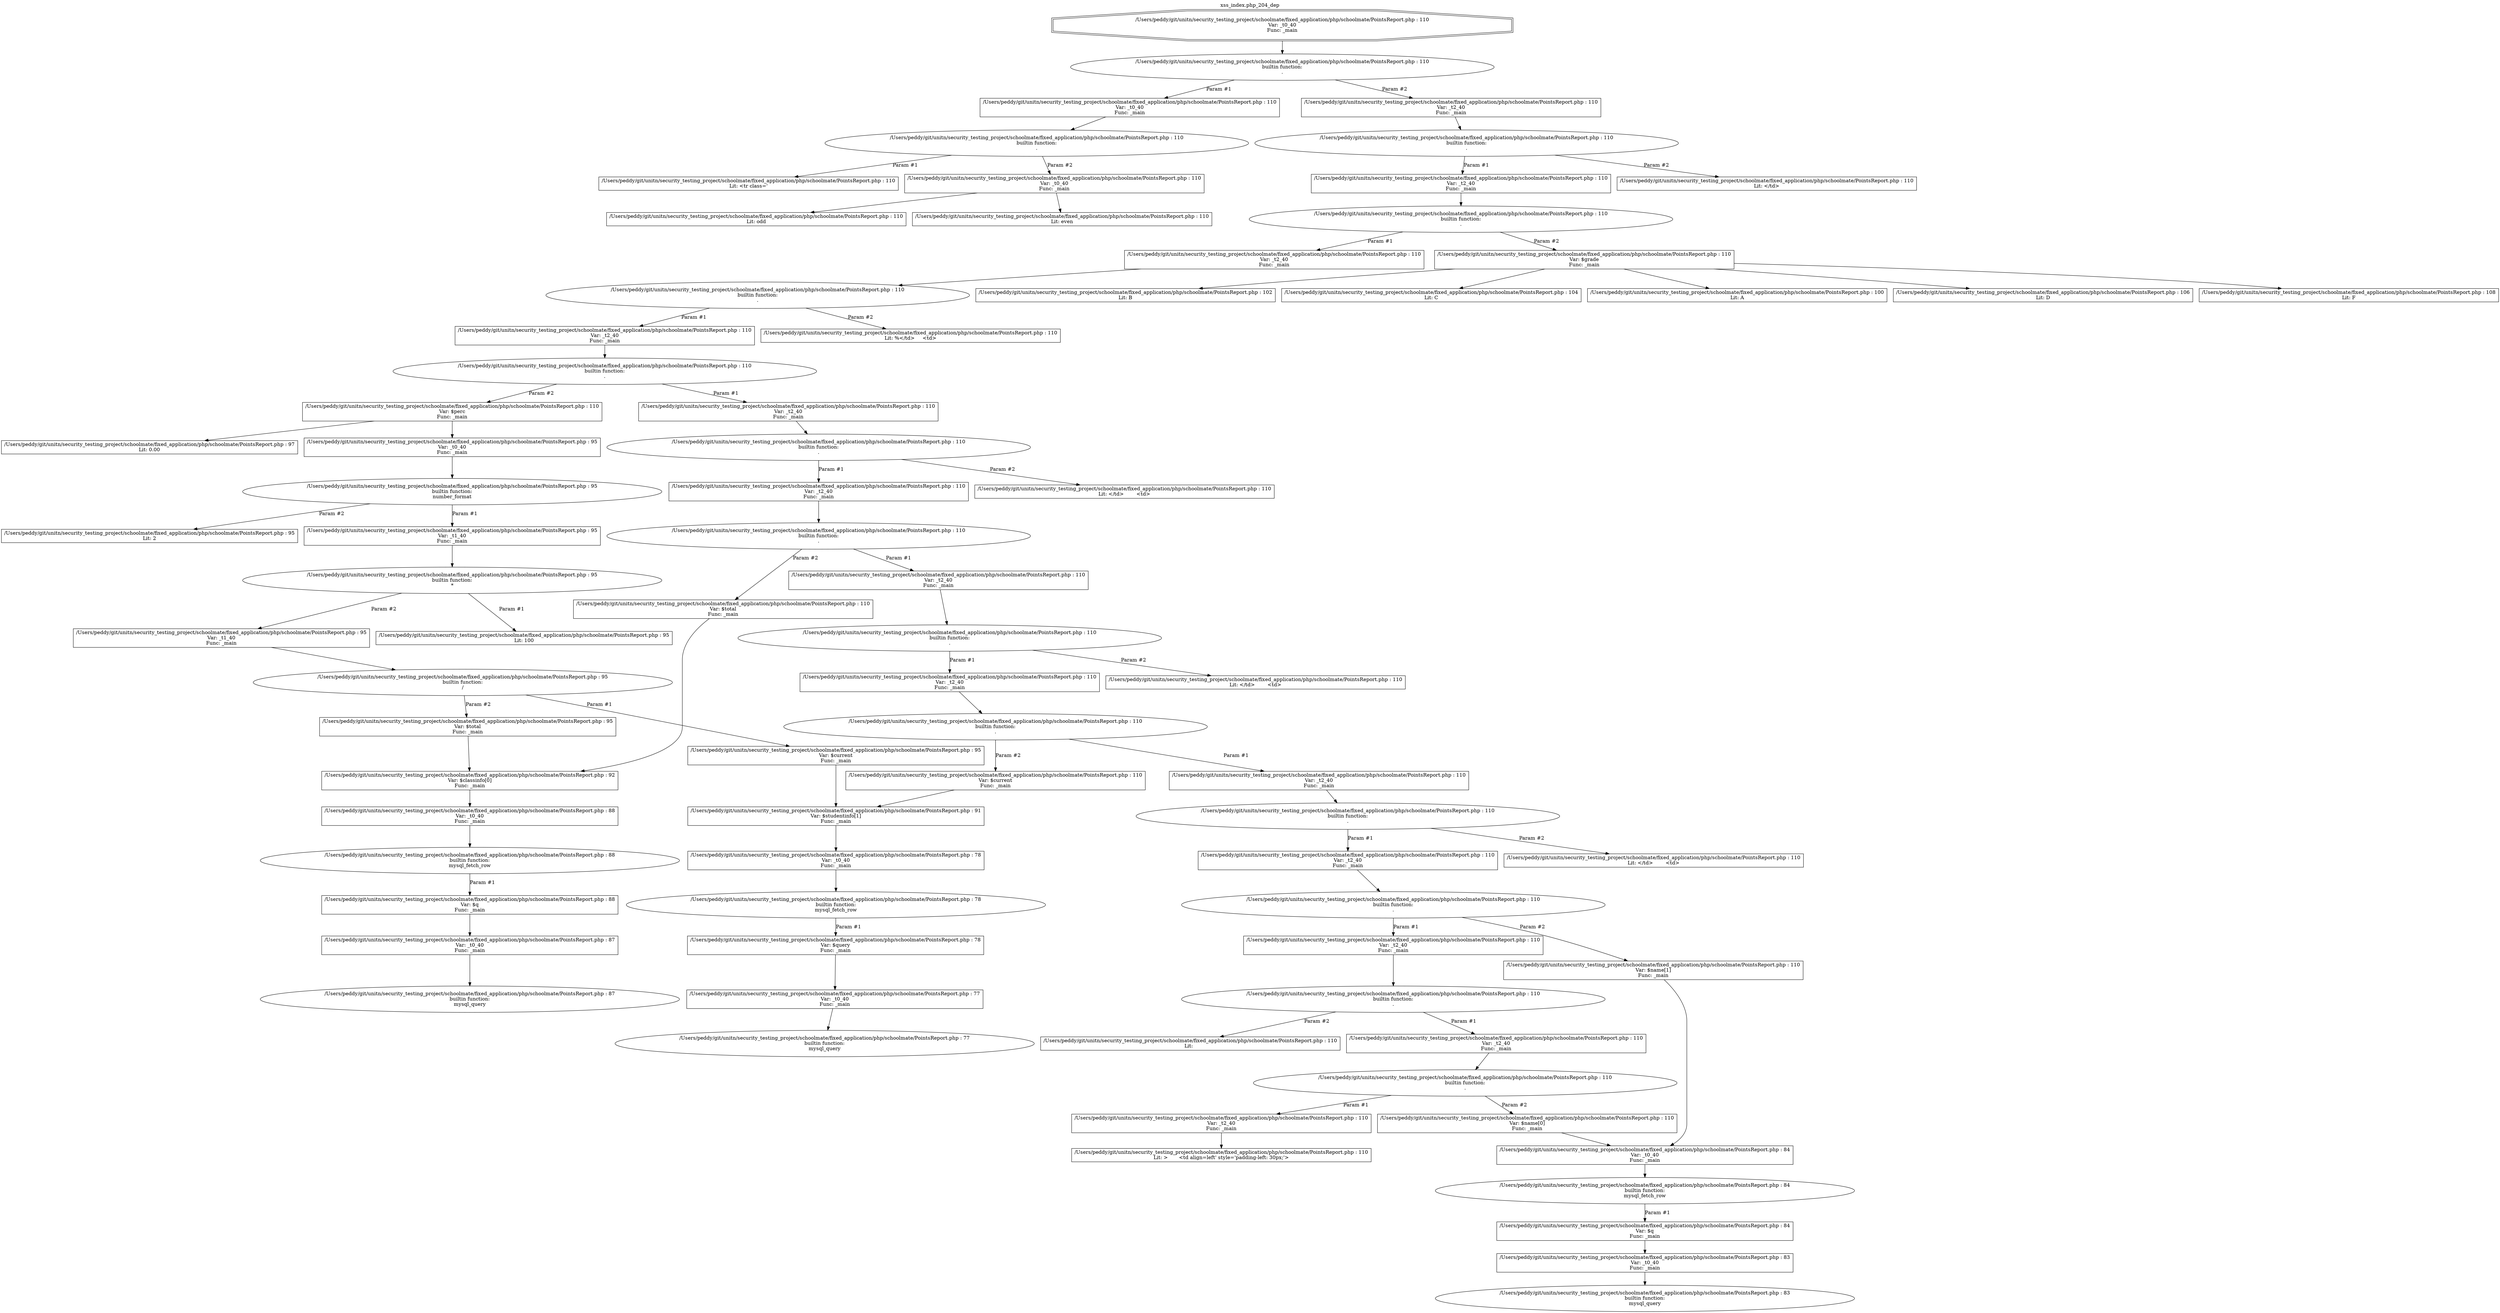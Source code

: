 digraph cfg {
  label="xss_index.php_204_dep";
  labelloc=t;
  n1 [shape=doubleoctagon, label="/Users/peddy/git/unitn/security_testing_project/schoolmate/fixed_application/php/schoolmate/PointsReport.php : 110\nVar: _t0_40\nFunc: _main\n"];
  n2 [shape=ellipse, label="/Users/peddy/git/unitn/security_testing_project/schoolmate/fixed_application/php/schoolmate/PointsReport.php : 110\nbuiltin function:\n.\n"];
  n3 [shape=box, label="/Users/peddy/git/unitn/security_testing_project/schoolmate/fixed_application/php/schoolmate/PointsReport.php : 110\nVar: _t0_40\nFunc: _main\n"];
  n4 [shape=ellipse, label="/Users/peddy/git/unitn/security_testing_project/schoolmate/fixed_application/php/schoolmate/PointsReport.php : 110\nbuiltin function:\n.\n"];
  n5 [shape=box, label="/Users/peddy/git/unitn/security_testing_project/schoolmate/fixed_application/php/schoolmate/PointsReport.php : 110\nLit: <tr class='\n"];
  n6 [shape=box, label="/Users/peddy/git/unitn/security_testing_project/schoolmate/fixed_application/php/schoolmate/PointsReport.php : 110\nVar: _t0_40\nFunc: _main\n"];
  n7 [shape=box, label="/Users/peddy/git/unitn/security_testing_project/schoolmate/fixed_application/php/schoolmate/PointsReport.php : 110\nLit: odd\n"];
  n8 [shape=box, label="/Users/peddy/git/unitn/security_testing_project/schoolmate/fixed_application/php/schoolmate/PointsReport.php : 110\nLit: even\n"];
  n9 [shape=box, label="/Users/peddy/git/unitn/security_testing_project/schoolmate/fixed_application/php/schoolmate/PointsReport.php : 110\nVar: _t2_40\nFunc: _main\n"];
  n10 [shape=ellipse, label="/Users/peddy/git/unitn/security_testing_project/schoolmate/fixed_application/php/schoolmate/PointsReport.php : 110\nbuiltin function:\n.\n"];
  n11 [shape=box, label="/Users/peddy/git/unitn/security_testing_project/schoolmate/fixed_application/php/schoolmate/PointsReport.php : 110\nVar: _t2_40\nFunc: _main\n"];
  n12 [shape=ellipse, label="/Users/peddy/git/unitn/security_testing_project/schoolmate/fixed_application/php/schoolmate/PointsReport.php : 110\nbuiltin function:\n.\n"];
  n13 [shape=box, label="/Users/peddy/git/unitn/security_testing_project/schoolmate/fixed_application/php/schoolmate/PointsReport.php : 110\nVar: _t2_40\nFunc: _main\n"];
  n14 [shape=ellipse, label="/Users/peddy/git/unitn/security_testing_project/schoolmate/fixed_application/php/schoolmate/PointsReport.php : 110\nbuiltin function:\n.\n"];
  n15 [shape=box, label="/Users/peddy/git/unitn/security_testing_project/schoolmate/fixed_application/php/schoolmate/PointsReport.php : 110\nVar: _t2_40\nFunc: _main\n"];
  n16 [shape=ellipse, label="/Users/peddy/git/unitn/security_testing_project/schoolmate/fixed_application/php/schoolmate/PointsReport.php : 110\nbuiltin function:\n.\n"];
  n17 [shape=box, label="/Users/peddy/git/unitn/security_testing_project/schoolmate/fixed_application/php/schoolmate/PointsReport.php : 110\nVar: _t2_40\nFunc: _main\n"];
  n18 [shape=ellipse, label="/Users/peddy/git/unitn/security_testing_project/schoolmate/fixed_application/php/schoolmate/PointsReport.php : 110\nbuiltin function:\n.\n"];
  n19 [shape=box, label="/Users/peddy/git/unitn/security_testing_project/schoolmate/fixed_application/php/schoolmate/PointsReport.php : 110\nVar: _t2_40\nFunc: _main\n"];
  n20 [shape=ellipse, label="/Users/peddy/git/unitn/security_testing_project/schoolmate/fixed_application/php/schoolmate/PointsReport.php : 110\nbuiltin function:\n.\n"];
  n21 [shape=box, label="/Users/peddy/git/unitn/security_testing_project/schoolmate/fixed_application/php/schoolmate/PointsReport.php : 110\nVar: _t2_40\nFunc: _main\n"];
  n22 [shape=ellipse, label="/Users/peddy/git/unitn/security_testing_project/schoolmate/fixed_application/php/schoolmate/PointsReport.php : 110\nbuiltin function:\n.\n"];
  n23 [shape=box, label="/Users/peddy/git/unitn/security_testing_project/schoolmate/fixed_application/php/schoolmate/PointsReport.php : 110\nVar: _t2_40\nFunc: _main\n"];
  n24 [shape=ellipse, label="/Users/peddy/git/unitn/security_testing_project/schoolmate/fixed_application/php/schoolmate/PointsReport.php : 110\nbuiltin function:\n.\n"];
  n25 [shape=box, label="/Users/peddy/git/unitn/security_testing_project/schoolmate/fixed_application/php/schoolmate/PointsReport.php : 110\nVar: _t2_40\nFunc: _main\n"];
  n26 [shape=ellipse, label="/Users/peddy/git/unitn/security_testing_project/schoolmate/fixed_application/php/schoolmate/PointsReport.php : 110\nbuiltin function:\n.\n"];
  n27 [shape=box, label="/Users/peddy/git/unitn/security_testing_project/schoolmate/fixed_application/php/schoolmate/PointsReport.php : 110\nVar: _t2_40\nFunc: _main\n"];
  n28 [shape=ellipse, label="/Users/peddy/git/unitn/security_testing_project/schoolmate/fixed_application/php/schoolmate/PointsReport.php : 110\nbuiltin function:\n.\n"];
  n29 [shape=box, label="/Users/peddy/git/unitn/security_testing_project/schoolmate/fixed_application/php/schoolmate/PointsReport.php : 110\nVar: _t2_40\nFunc: _main\n"];
  n30 [shape=ellipse, label="/Users/peddy/git/unitn/security_testing_project/schoolmate/fixed_application/php/schoolmate/PointsReport.php : 110\nbuiltin function:\n.\n"];
  n31 [shape=box, label="/Users/peddy/git/unitn/security_testing_project/schoolmate/fixed_application/php/schoolmate/PointsReport.php : 110\nVar: _t2_40\nFunc: _main\n"];
  n32 [shape=ellipse, label="/Users/peddy/git/unitn/security_testing_project/schoolmate/fixed_application/php/schoolmate/PointsReport.php : 110\nbuiltin function:\n.\n"];
  n33 [shape=box, label="/Users/peddy/git/unitn/security_testing_project/schoolmate/fixed_application/php/schoolmate/PointsReport.php : 110\nVar: _t2_40\nFunc: _main\n"];
  n34 [shape=box, label="/Users/peddy/git/unitn/security_testing_project/schoolmate/fixed_application/php/schoolmate/PointsReport.php : 110\nLit: >	<td align=left' style='padding-left: 30px;'>\n"];
  n35 [shape=box, label="/Users/peddy/git/unitn/security_testing_project/schoolmate/fixed_application/php/schoolmate/PointsReport.php : 110\nVar: $name[0]\nFunc: _main\n"];
  n36 [shape=box, label="/Users/peddy/git/unitn/security_testing_project/schoolmate/fixed_application/php/schoolmate/PointsReport.php : 84\nVar: _t0_40\nFunc: _main\n"];
  n37 [shape=ellipse, label="/Users/peddy/git/unitn/security_testing_project/schoolmate/fixed_application/php/schoolmate/PointsReport.php : 84\nbuiltin function:\nmysql_fetch_row\n"];
  n38 [shape=box, label="/Users/peddy/git/unitn/security_testing_project/schoolmate/fixed_application/php/schoolmate/PointsReport.php : 84\nVar: $q\nFunc: _main\n"];
  n39 [shape=box, label="/Users/peddy/git/unitn/security_testing_project/schoolmate/fixed_application/php/schoolmate/PointsReport.php : 83\nVar: _t0_40\nFunc: _main\n"];
  n40 [shape=ellipse, label="/Users/peddy/git/unitn/security_testing_project/schoolmate/fixed_application/php/schoolmate/PointsReport.php : 83\nbuiltin function:\nmysql_query\n"];
  n41 [shape=box, label="/Users/peddy/git/unitn/security_testing_project/schoolmate/fixed_application/php/schoolmate/PointsReport.php : 110\nLit:  \n"];
  n42 [shape=box, label="/Users/peddy/git/unitn/security_testing_project/schoolmate/fixed_application/php/schoolmate/PointsReport.php : 110\nVar: $name[1]\nFunc: _main\n"];
  n43 [shape=box, label="/Users/peddy/git/unitn/security_testing_project/schoolmate/fixed_application/php/schoolmate/PointsReport.php : 110\nLit: </td>	<td>\n"];
  n44 [shape=box, label="/Users/peddy/git/unitn/security_testing_project/schoolmate/fixed_application/php/schoolmate/PointsReport.php : 110\nVar: $current\nFunc: _main\n"];
  n45 [shape=box, label="/Users/peddy/git/unitn/security_testing_project/schoolmate/fixed_application/php/schoolmate/PointsReport.php : 91\nVar: $studentinfo[1]\nFunc: _main\n"];
  n46 [shape=box, label="/Users/peddy/git/unitn/security_testing_project/schoolmate/fixed_application/php/schoolmate/PointsReport.php : 78\nVar: _t0_40\nFunc: _main\n"];
  n47 [shape=ellipse, label="/Users/peddy/git/unitn/security_testing_project/schoolmate/fixed_application/php/schoolmate/PointsReport.php : 78\nbuiltin function:\nmysql_fetch_row\n"];
  n48 [shape=box, label="/Users/peddy/git/unitn/security_testing_project/schoolmate/fixed_application/php/schoolmate/PointsReport.php : 78\nVar: $query\nFunc: _main\n"];
  n49 [shape=box, label="/Users/peddy/git/unitn/security_testing_project/schoolmate/fixed_application/php/schoolmate/PointsReport.php : 77\nVar: _t0_40\nFunc: _main\n"];
  n50 [shape=ellipse, label="/Users/peddy/git/unitn/security_testing_project/schoolmate/fixed_application/php/schoolmate/PointsReport.php : 77\nbuiltin function:\nmysql_query\n"];
  n51 [shape=box, label="/Users/peddy/git/unitn/security_testing_project/schoolmate/fixed_application/php/schoolmate/PointsReport.php : 110\nLit: </td>	<td>\n"];
  n52 [shape=box, label="/Users/peddy/git/unitn/security_testing_project/schoolmate/fixed_application/php/schoolmate/PointsReport.php : 110\nVar: $total\nFunc: _main\n"];
  n53 [shape=box, label="/Users/peddy/git/unitn/security_testing_project/schoolmate/fixed_application/php/schoolmate/PointsReport.php : 92\nVar: $classinfo[0]\nFunc: _main\n"];
  n54 [shape=box, label="/Users/peddy/git/unitn/security_testing_project/schoolmate/fixed_application/php/schoolmate/PointsReport.php : 88\nVar: _t0_40\nFunc: _main\n"];
  n55 [shape=ellipse, label="/Users/peddy/git/unitn/security_testing_project/schoolmate/fixed_application/php/schoolmate/PointsReport.php : 88\nbuiltin function:\nmysql_fetch_row\n"];
  n56 [shape=box, label="/Users/peddy/git/unitn/security_testing_project/schoolmate/fixed_application/php/schoolmate/PointsReport.php : 88\nVar: $q\nFunc: _main\n"];
  n57 [shape=box, label="/Users/peddy/git/unitn/security_testing_project/schoolmate/fixed_application/php/schoolmate/PointsReport.php : 87\nVar: _t0_40\nFunc: _main\n"];
  n58 [shape=ellipse, label="/Users/peddy/git/unitn/security_testing_project/schoolmate/fixed_application/php/schoolmate/PointsReport.php : 87\nbuiltin function:\nmysql_query\n"];
  n59 [shape=box, label="/Users/peddy/git/unitn/security_testing_project/schoolmate/fixed_application/php/schoolmate/PointsReport.php : 110\nLit: </td>	<td>\n"];
  n60 [shape=box, label="/Users/peddy/git/unitn/security_testing_project/schoolmate/fixed_application/php/schoolmate/PointsReport.php : 110\nVar: $perc\nFunc: _main\n"];
  n61 [shape=box, label="/Users/peddy/git/unitn/security_testing_project/schoolmate/fixed_application/php/schoolmate/PointsReport.php : 95\nVar: _t0_40\nFunc: _main\n"];
  n62 [shape=ellipse, label="/Users/peddy/git/unitn/security_testing_project/schoolmate/fixed_application/php/schoolmate/PointsReport.php : 95\nbuiltin function:\nnumber_format\n"];
  n63 [shape=box, label="/Users/peddy/git/unitn/security_testing_project/schoolmate/fixed_application/php/schoolmate/PointsReport.php : 95\nVar: _t1_40\nFunc: _main\n"];
  n64 [shape=ellipse, label="/Users/peddy/git/unitn/security_testing_project/schoolmate/fixed_application/php/schoolmate/PointsReport.php : 95\nbuiltin function:\n*\n"];
  n65 [shape=box, label="/Users/peddy/git/unitn/security_testing_project/schoolmate/fixed_application/php/schoolmate/PointsReport.php : 95\nLit: 100\n"];
  n66 [shape=box, label="/Users/peddy/git/unitn/security_testing_project/schoolmate/fixed_application/php/schoolmate/PointsReport.php : 95\nVar: _t1_40\nFunc: _main\n"];
  n67 [shape=ellipse, label="/Users/peddy/git/unitn/security_testing_project/schoolmate/fixed_application/php/schoolmate/PointsReport.php : 95\nbuiltin function:\n/\n"];
  n68 [shape=box, label="/Users/peddy/git/unitn/security_testing_project/schoolmate/fixed_application/php/schoolmate/PointsReport.php : 95\nVar: $current\nFunc: _main\n"];
  n69 [shape=box, label="/Users/peddy/git/unitn/security_testing_project/schoolmate/fixed_application/php/schoolmate/PointsReport.php : 95\nVar: $total\nFunc: _main\n"];
  n70 [shape=box, label="/Users/peddy/git/unitn/security_testing_project/schoolmate/fixed_application/php/schoolmate/PointsReport.php : 95\nLit: 2\n"];
  n71 [shape=box, label="/Users/peddy/git/unitn/security_testing_project/schoolmate/fixed_application/php/schoolmate/PointsReport.php : 97\nLit: 0.00\n"];
  n72 [shape=box, label="/Users/peddy/git/unitn/security_testing_project/schoolmate/fixed_application/php/schoolmate/PointsReport.php : 110\nLit: &#37;</td>	<td>\n"];
  n73 [shape=box, label="/Users/peddy/git/unitn/security_testing_project/schoolmate/fixed_application/php/schoolmate/PointsReport.php : 110\nVar: $grade\nFunc: _main\n"];
  n74 [shape=box, label="/Users/peddy/git/unitn/security_testing_project/schoolmate/fixed_application/php/schoolmate/PointsReport.php : 104\nLit: C\n"];
  n75 [shape=box, label="/Users/peddy/git/unitn/security_testing_project/schoolmate/fixed_application/php/schoolmate/PointsReport.php : 100\nLit: A\n"];
  n76 [shape=box, label="/Users/peddy/git/unitn/security_testing_project/schoolmate/fixed_application/php/schoolmate/PointsReport.php : 106\nLit: D\n"];
  n77 [shape=box, label="/Users/peddy/git/unitn/security_testing_project/schoolmate/fixed_application/php/schoolmate/PointsReport.php : 108\nLit: F\n"];
  n78 [shape=box, label="/Users/peddy/git/unitn/security_testing_project/schoolmate/fixed_application/php/schoolmate/PointsReport.php : 102\nLit: B\n"];
  n79 [shape=box, label="/Users/peddy/git/unitn/security_testing_project/schoolmate/fixed_application/php/schoolmate/PointsReport.php : 110\nLit: </td>\n"];
  n1 -> n2;
  n3 -> n4;
  n4 -> n5[label="Param #1"];
  n4 -> n6[label="Param #2"];
  n6 -> n7;
  n6 -> n8;
  n2 -> n3[label="Param #1"];
  n2 -> n9[label="Param #2"];
  n9 -> n10;
  n11 -> n12;
  n13 -> n14;
  n15 -> n16;
  n17 -> n18;
  n19 -> n20;
  n21 -> n22;
  n23 -> n24;
  n25 -> n26;
  n27 -> n28;
  n29 -> n30;
  n31 -> n32;
  n33 -> n34;
  n32 -> n33[label="Param #1"];
  n32 -> n35[label="Param #2"];
  n36 -> n37;
  n39 -> n40;
  n38 -> n39;
  n37 -> n38[label="Param #1"];
  n35 -> n36;
  n30 -> n31[label="Param #1"];
  n30 -> n41[label="Param #2"];
  n28 -> n29[label="Param #1"];
  n28 -> n42[label="Param #2"];
  n42 -> n36;
  n26 -> n27[label="Param #1"];
  n26 -> n43[label="Param #2"];
  n24 -> n25[label="Param #1"];
  n24 -> n44[label="Param #2"];
  n46 -> n47;
  n49 -> n50;
  n48 -> n49;
  n47 -> n48[label="Param #1"];
  n45 -> n46;
  n44 -> n45;
  n22 -> n23[label="Param #1"];
  n22 -> n51[label="Param #2"];
  n20 -> n21[label="Param #1"];
  n20 -> n52[label="Param #2"];
  n54 -> n55;
  n57 -> n58;
  n56 -> n57;
  n55 -> n56[label="Param #1"];
  n53 -> n54;
  n52 -> n53;
  n18 -> n19[label="Param #1"];
  n18 -> n59[label="Param #2"];
  n16 -> n17[label="Param #1"];
  n16 -> n60[label="Param #2"];
  n61 -> n62;
  n63 -> n64;
  n64 -> n65[label="Param #1"];
  n64 -> n66[label="Param #2"];
  n66 -> n67;
  n68 -> n45;
  n67 -> n68[label="Param #1"];
  n67 -> n69[label="Param #2"];
  n69 -> n53;
  n62 -> n63[label="Param #1"];
  n62 -> n70[label="Param #2"];
  n60 -> n61;
  n60 -> n71;
  n14 -> n15[label="Param #1"];
  n14 -> n72[label="Param #2"];
  n12 -> n13[label="Param #1"];
  n12 -> n73[label="Param #2"];
  n73 -> n74;
  n73 -> n75;
  n73 -> n76;
  n73 -> n77;
  n73 -> n78;
  n10 -> n11[label="Param #1"];
  n10 -> n79[label="Param #2"];
}
